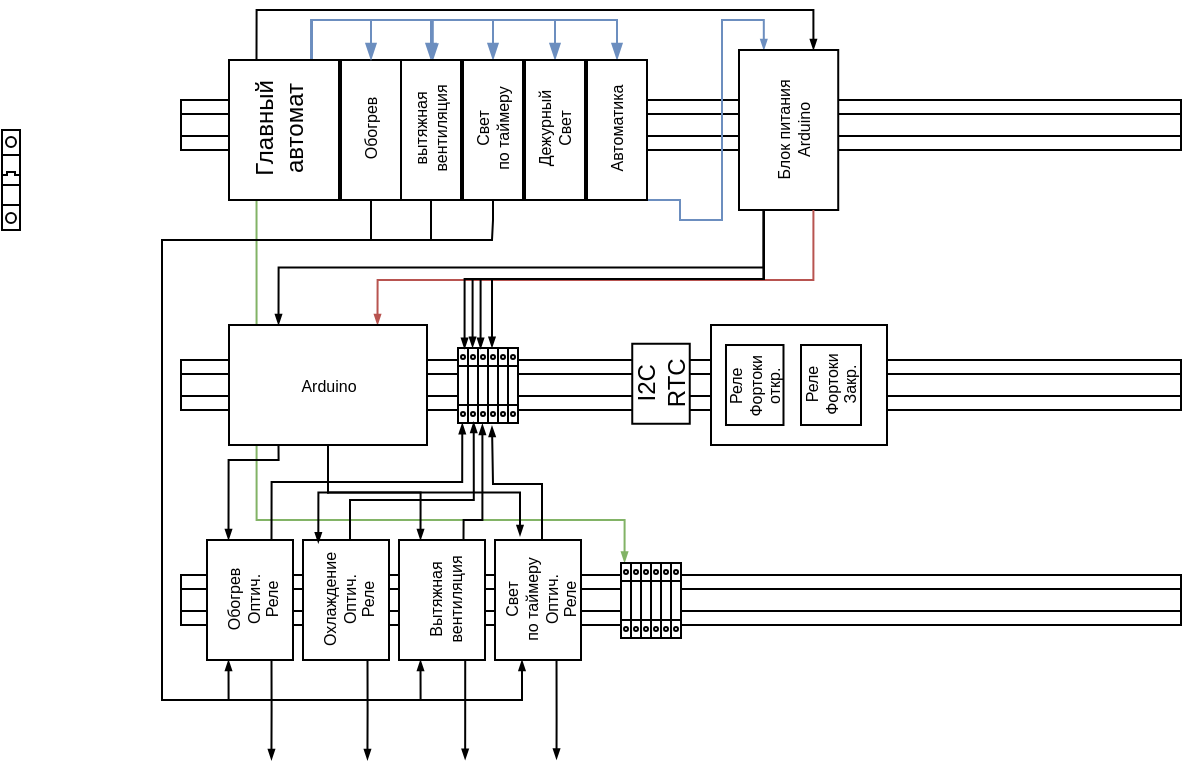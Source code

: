 <mxfile version="12.6.2" type="github">
  <diagram id="wqrzW7VOQV8VKz6F3L5b" name="Page-1">
    <mxGraphModel dx="677" dy="366" grid="1" gridSize="10" guides="1" tooltips="1" connect="1" arrows="1" fold="1" page="1" pageScale="1" pageWidth="827" pageHeight="1169" math="0" shadow="0">
      <root>
        <mxCell id="0"/>
        <mxCell id="1" parent="0"/>
        <mxCell id="BfqA-5hL49ObXef9dS9Z-31" value="" style="verticalLabelPosition=bottom;dashed=0;shadow=0;html=1;align=center;verticalAlign=top;shape=mxgraph.cabinets.din_rail;" parent="1" vertex="1">
          <mxGeometry x="159.5" y="567.5" width="500" height="25" as="geometry"/>
        </mxCell>
        <mxCell id="BfqA-5hL49ObXef9dS9Z-26" value="" style="verticalLabelPosition=bottom;dashed=0;shadow=0;html=1;align=center;verticalAlign=top;shape=mxgraph.cabinets.din_rail;" parent="1" vertex="1">
          <mxGeometry x="159.5" y="330" width="500" height="25" as="geometry"/>
        </mxCell>
        <mxCell id="BfqA-5hL49ObXef9dS9Z-92" style="edgeStyle=orthogonalEdgeStyle;rounded=0;jumpSize=3;orthogonalLoop=1;jettySize=auto;html=1;exitX=0.5;exitY=1;exitDx=0;exitDy=0;entryX=0.25;entryY=1;entryDx=0;entryDy=0;startSize=3;endArrow=blockThin;endFill=1;endSize=3;fontSize=8;" parent="1" source="BfqA-5hL49ObXef9dS9Z-1" target="BfqA-5hL49ObXef9dS9Z-29" edge="1">
          <mxGeometry relative="1" as="geometry">
            <Array as="points">
              <mxPoint x="254" y="400"/>
              <mxPoint x="150" y="400"/>
              <mxPoint x="150" y="630"/>
              <mxPoint x="183" y="630"/>
            </Array>
          </mxGeometry>
        </mxCell>
        <mxCell id="BfqA-5hL49ObXef9dS9Z-1" value="" style="rounded=0;whiteSpace=wrap;html=1;" parent="1" vertex="1">
          <mxGeometry x="239.5" y="310" width="30" height="70" as="geometry"/>
        </mxCell>
        <mxCell id="BfqA-5hL49ObXef9dS9Z-4" value="Обогрев" style="text;html=1;align=center;verticalAlign=middle;resizable=0;points=[];;autosize=1;rotation=-90;fontSize=8;" parent="1" vertex="1">
          <mxGeometry x="229.5" y="335" width="50" height="20" as="geometry"/>
        </mxCell>
        <mxCell id="BfqA-5hL49ObXef9dS9Z-33" style="edgeStyle=orthogonalEdgeStyle;rounded=0;orthogonalLoop=1;jettySize=auto;html=1;exitX=0.75;exitY=0;exitDx=0;exitDy=0;endArrow=blockThin;endFill=1;entryX=0.5;entryY=0;entryDx=0;entryDy=0;fillColor=#dae8fc;strokeColor=#6c8ebf;" parent="1" source="BfqA-5hL49ObXef9dS9Z-5" target="BfqA-5hL49ObXef9dS9Z-1" edge="1">
          <mxGeometry relative="1" as="geometry">
            <mxPoint x="250" y="260" as="targetPoint"/>
            <Array as="points">
              <mxPoint x="225" y="290"/>
              <mxPoint x="254" y="290"/>
            </Array>
          </mxGeometry>
        </mxCell>
        <mxCell id="BfqA-5hL49ObXef9dS9Z-34" style="edgeStyle=orthogonalEdgeStyle;rounded=0;orthogonalLoop=1;jettySize=auto;html=1;exitX=0.75;exitY=0;exitDx=0;exitDy=0;endArrow=blockThin;endFill=1;entryX=0.5;entryY=0;entryDx=0;entryDy=0;fillColor=#dae8fc;strokeColor=#6c8ebf;" parent="1" source="BfqA-5hL49ObXef9dS9Z-5" edge="1">
          <mxGeometry relative="1" as="geometry">
            <mxPoint x="285.381" y="310.19" as="targetPoint"/>
            <Array as="points">
              <mxPoint x="225" y="290"/>
              <mxPoint x="285" y="290"/>
            </Array>
          </mxGeometry>
        </mxCell>
        <mxCell id="BfqA-5hL49ObXef9dS9Z-37" style="edgeStyle=orthogonalEdgeStyle;rounded=0;orthogonalLoop=1;jettySize=auto;html=1;exitX=0.75;exitY=0;exitDx=0;exitDy=0;entryX=0.5;entryY=0;entryDx=0;entryDy=0;endArrow=blockThin;endFill=1;fontSize=8;fillColor=#dae8fc;strokeColor=#6c8ebf;" parent="1" source="BfqA-5hL49ObXef9dS9Z-5" target="BfqA-5hL49ObXef9dS9Z-14" edge="1">
          <mxGeometry relative="1" as="geometry"/>
        </mxCell>
        <mxCell id="BfqA-5hL49ObXef9dS9Z-38" style="edgeStyle=orthogonalEdgeStyle;rounded=0;orthogonalLoop=1;jettySize=auto;html=1;exitX=0.75;exitY=0;exitDx=0;exitDy=0;entryX=0.5;entryY=0;entryDx=0;entryDy=0;endArrow=blockThin;endFill=1;fontSize=8;fillColor=#dae8fc;strokeColor=#6c8ebf;" parent="1" source="BfqA-5hL49ObXef9dS9Z-5" target="BfqA-5hL49ObXef9dS9Z-12" edge="1">
          <mxGeometry relative="1" as="geometry"/>
        </mxCell>
        <mxCell id="BfqA-5hL49ObXef9dS9Z-39" style="edgeStyle=orthogonalEdgeStyle;rounded=0;orthogonalLoop=1;jettySize=auto;html=1;exitX=0.75;exitY=0;exitDx=0;exitDy=0;entryX=0.5;entryY=0;entryDx=0;entryDy=0;endArrow=blockThin;endFill=1;fontSize=8;fillColor=#dae8fc;strokeColor=#6c8ebf;" parent="1" source="BfqA-5hL49ObXef9dS9Z-5" target="BfqA-5hL49ObXef9dS9Z-17" edge="1">
          <mxGeometry relative="1" as="geometry"/>
        </mxCell>
        <mxCell id="BfqA-5hL49ObXef9dS9Z-48" style="edgeStyle=orthogonalEdgeStyle;rounded=0;orthogonalLoop=1;jettySize=auto;html=1;exitX=0.75;exitY=0;exitDx=0;exitDy=0;entryX=0.5;entryY=0;entryDx=0;entryDy=0;endArrow=blockThin;endFill=1;fontSize=8;fillColor=#dae8fc;strokeColor=#6c8ebf;" parent="1" source="BfqA-5hL49ObXef9dS9Z-5" target="BfqA-5hL49ObXef9dS9Z-46" edge="1">
          <mxGeometry relative="1" as="geometry"/>
        </mxCell>
        <mxCell id="BfqA-5hL49ObXef9dS9Z-57" style="edgeStyle=orthogonalEdgeStyle;rounded=0;jumpSize=3;orthogonalLoop=1;jettySize=auto;html=1;exitX=0.25;exitY=0;exitDx=0;exitDy=0;entryX=0.75;entryY=0;entryDx=0;entryDy=0;startSize=3;endArrow=blockThin;endFill=1;endSize=3;fontSize=8;" parent="1" source="BfqA-5hL49ObXef9dS9Z-5" target="BfqA-5hL49ObXef9dS9Z-53" edge="1">
          <mxGeometry relative="1" as="geometry"/>
        </mxCell>
        <mxCell id="BfqA-5hL49ObXef9dS9Z-118" style="edgeStyle=orthogonalEdgeStyle;rounded=0;jumpSize=3;orthogonalLoop=1;jettySize=auto;html=1;exitX=0.25;exitY=0;exitDx=0;exitDy=0;entryX=0.357;entryY=-0.006;entryDx=0;entryDy=0;entryPerimeter=0;startSize=3;endArrow=blockThin;endFill=1;endSize=3;fontSize=8;fillColor=#d5e8d4;strokeColor=#82b366;" parent="1" source="BfqA-5hL49ObXef9dS9Z-5" target="BfqA-5hL49ObXef9dS9Z-100" edge="1">
          <mxGeometry relative="1" as="geometry">
            <Array as="points">
              <mxPoint x="197" y="540"/>
              <mxPoint x="381" y="540"/>
            </Array>
          </mxGeometry>
        </mxCell>
        <mxCell id="BfqA-5hL49ObXef9dS9Z-5" value="" style="rounded=0;whiteSpace=wrap;html=1;" parent="1" vertex="1">
          <mxGeometry x="183.5" y="310" width="55" height="70" as="geometry"/>
        </mxCell>
        <mxCell id="BfqA-5hL49ObXef9dS9Z-8" value="&lt;div&gt;Главный&lt;/div&gt;&lt;div&gt;автомат&lt;br&gt;&lt;/div&gt;" style="text;html=1;align=center;verticalAlign=middle;resizable=0;points=[];;autosize=1;rotation=-90;" parent="1" vertex="1">
          <mxGeometry x="178.5" y="330" width="60" height="30" as="geometry"/>
        </mxCell>
        <mxCell id="BfqA-5hL49ObXef9dS9Z-95" style="edgeStyle=orthogonalEdgeStyle;rounded=0;jumpSize=3;orthogonalLoop=1;jettySize=auto;html=1;exitX=0.5;exitY=1;exitDx=0;exitDy=0;entryX=0;entryY=0.3;entryDx=0;entryDy=0;entryPerimeter=0;startSize=3;endArrow=blockThin;endFill=1;endSize=3;fontSize=8;" parent="1" source="BfqA-5hL49ObXef9dS9Z-12" target="BfqA-5hL49ObXef9dS9Z-66" edge="1">
          <mxGeometry relative="1" as="geometry">
            <Array as="points">
              <mxPoint x="315" y="390"/>
              <mxPoint x="315" y="400"/>
              <mxPoint x="150" y="400"/>
              <mxPoint x="150" y="630"/>
              <mxPoint x="330" y="630"/>
            </Array>
          </mxGeometry>
        </mxCell>
        <mxCell id="BfqA-5hL49ObXef9dS9Z-12" value="" style="rounded=0;whiteSpace=wrap;html=1;" parent="1" vertex="1">
          <mxGeometry x="300.5" y="310" width="30" height="70" as="geometry"/>
        </mxCell>
        <mxCell id="BfqA-5hL49ObXef9dS9Z-13" value="&lt;div style=&quot;font-size: 8px;&quot;&gt;Свет&lt;/div&gt;&lt;div style=&quot;font-size: 8px;&quot;&gt;по таймеру&lt;br style=&quot;font-size: 8px;&quot;&gt;&lt;/div&gt;" style="text;html=1;align=center;verticalAlign=middle;resizable=0;points=[];;autosize=1;rotation=-90;fontSize=8;" parent="1" vertex="1">
          <mxGeometry x="285.5" y="330" width="60" height="30" as="geometry"/>
        </mxCell>
        <mxCell id="BfqA-5hL49ObXef9dS9Z-94" style="edgeStyle=orthogonalEdgeStyle;rounded=0;jumpSize=3;orthogonalLoop=1;jettySize=auto;html=1;exitX=0.5;exitY=1;exitDx=0;exitDy=0;entryX=0.25;entryY=1;entryDx=0;entryDy=0;startSize=3;endArrow=blockThin;endFill=1;endSize=3;fontSize=8;" parent="1" source="BfqA-5hL49ObXef9dS9Z-14" target="BfqA-5hL49ObXef9dS9Z-62" edge="1">
          <mxGeometry relative="1" as="geometry">
            <Array as="points">
              <mxPoint x="284" y="400"/>
              <mxPoint x="150" y="400"/>
              <mxPoint x="150" y="630"/>
              <mxPoint x="279" y="630"/>
            </Array>
          </mxGeometry>
        </mxCell>
        <mxCell id="BfqA-5hL49ObXef9dS9Z-14" value="" style="rounded=0;whiteSpace=wrap;html=1;" parent="1" vertex="1">
          <mxGeometry x="269.5" y="310" width="30" height="70" as="geometry"/>
        </mxCell>
        <mxCell id="BfqA-5hL49ObXef9dS9Z-15" value="&lt;div style=&quot;font-size: 8px;&quot;&gt;вытяжная&lt;/div&gt;&lt;div style=&quot;font-size: 8px;&quot;&gt;вентиляция&lt;br style=&quot;font-size: 8px;&quot;&gt;&lt;/div&gt;" style="text;html=1;align=center;verticalAlign=middle;resizable=0;points=[];;autosize=1;rotation=-90;fontSize=8;" parent="1" vertex="1">
          <mxGeometry x="254.5" y="330" width="60" height="30" as="geometry"/>
        </mxCell>
        <mxCell id="BfqA-5hL49ObXef9dS9Z-17" value="" style="rounded=0;whiteSpace=wrap;html=1;" parent="1" vertex="1">
          <mxGeometry x="331.5" y="310" width="30" height="70" as="geometry"/>
        </mxCell>
        <mxCell id="BfqA-5hL49ObXef9dS9Z-18" value="Дежурный&lt;br style=&quot;font-size: 8px;&quot;&gt;&lt;div style=&quot;font-size: 8px;&quot;&gt;Свет&lt;/div&gt;" style="text;html=1;align=center;verticalAlign=middle;resizable=0;points=[];;autosize=1;rotation=-90;fontSize=8;" parent="1" vertex="1">
          <mxGeometry x="321.5" y="330" width="50" height="30" as="geometry"/>
        </mxCell>
        <mxCell id="BfqA-5hL49ObXef9dS9Z-25" value="" style="verticalLabelPosition=bottom;dashed=0;shadow=0;html=1;align=center;verticalAlign=top;shape=mxgraph.cabinets.cb_1p;" parent="1" vertex="1">
          <mxGeometry x="70" y="345" width="9" height="50" as="geometry"/>
        </mxCell>
        <mxCell id="BfqA-5hL49ObXef9dS9Z-32" value="" style="group;fontSize=8;" parent="1" vertex="1" connectable="0">
          <mxGeometry x="166" y="550" width="60" height="60" as="geometry"/>
        </mxCell>
        <mxCell id="BfqA-5hL49ObXef9dS9Z-29" value="" style="rounded=0;whiteSpace=wrap;html=1;" parent="BfqA-5hL49ObXef9dS9Z-32" vertex="1">
          <mxGeometry x="6.5" width="43" height="60" as="geometry"/>
        </mxCell>
        <mxCell id="BfqA-5hL49ObXef9dS9Z-30" value="&lt;div style=&quot;font-size: 8px;&quot;&gt;&lt;font style=&quot;font-size: 8px;&quot;&gt;Обогрев&lt;/font&gt;&lt;/div&gt;&lt;div style=&quot;font-size: 8px;&quot;&gt;&lt;font style=&quot;font-size: 8px;&quot;&gt;Оптич.&lt;/font&gt;&lt;/div&gt;&lt;div style=&quot;font-size: 8px;&quot;&gt;&lt;font style=&quot;font-size: 8px;&quot;&gt;Реле&lt;br style=&quot;font-size: 8px;&quot;&gt;&lt;/font&gt;&lt;/div&gt;" style="text;html=1;align=center;verticalAlign=middle;resizable=0;points=[];;autosize=1;rotation=-90;fontSize=8;" parent="BfqA-5hL49ObXef9dS9Z-32" vertex="1">
          <mxGeometry x="5" y="10" width="50" height="40" as="geometry"/>
        </mxCell>
        <mxCell id="BfqA-5hL49ObXef9dS9Z-56" style="edgeStyle=orthogonalEdgeStyle;rounded=0;orthogonalLoop=1;jettySize=auto;html=1;exitX=0.5;exitY=1;exitDx=0;exitDy=0;entryX=0.25;entryY=0;entryDx=0;entryDy=0;endArrow=blockThin;endFill=1;fontSize=8;endSize=3;startSize=3;jumpSize=3;fillColor=#dae8fc;strokeColor=#6c8ebf;" parent="1" source="BfqA-5hL49ObXef9dS9Z-46" target="BfqA-5hL49ObXef9dS9Z-53" edge="1">
          <mxGeometry relative="1" as="geometry">
            <Array as="points">
              <mxPoint x="409" y="390"/>
              <mxPoint x="430" y="390"/>
              <mxPoint x="430" y="290"/>
              <mxPoint x="451" y="290"/>
            </Array>
          </mxGeometry>
        </mxCell>
        <mxCell id="BfqA-5hL49ObXef9dS9Z-46" value="" style="rounded=0;whiteSpace=wrap;html=1;" parent="1" vertex="1">
          <mxGeometry x="362.5" y="310" width="30" height="70" as="geometry"/>
        </mxCell>
        <mxCell id="BfqA-5hL49ObXef9dS9Z-47" value="Автоматика" style="text;html=1;align=center;verticalAlign=middle;resizable=0;points=[];;autosize=1;rotation=-90;fontSize=8;" parent="1" vertex="1">
          <mxGeometry x="347.5" y="335" width="60" height="20" as="geometry"/>
        </mxCell>
        <mxCell id="BfqA-5hL49ObXef9dS9Z-52" value="" style="group;fontSize=8;" parent="1" vertex="1" connectable="0">
          <mxGeometry x="431" y="305" width="75" height="80" as="geometry"/>
        </mxCell>
        <mxCell id="BfqA-5hL49ObXef9dS9Z-53" value="" style="rounded=0;whiteSpace=wrap;html=1;" parent="BfqA-5hL49ObXef9dS9Z-52" vertex="1">
          <mxGeometry x="7.5" width="49.615" height="80" as="geometry"/>
        </mxCell>
        <mxCell id="BfqA-5hL49ObXef9dS9Z-54" value="&lt;div&gt;Блок питания&lt;/div&gt;&lt;div&gt;Arduino&lt;br&gt;&lt;/div&gt;" style="text;html=1;align=center;verticalAlign=middle;resizable=0;points=[];;autosize=1;rotation=-90;fontSize=8;" parent="BfqA-5hL49ObXef9dS9Z-52" vertex="1">
          <mxGeometry x="0.231" y="25" width="70" height="30" as="geometry"/>
        </mxCell>
        <mxCell id="BfqA-5hL49ObXef9dS9Z-58" value="" style="group;fontSize=8;" parent="1" vertex="1" connectable="0">
          <mxGeometry x="214" y="550" width="60" height="60" as="geometry"/>
        </mxCell>
        <mxCell id="BfqA-5hL49ObXef9dS9Z-59" value="" style="rounded=0;whiteSpace=wrap;html=1;" parent="BfqA-5hL49ObXef9dS9Z-58" vertex="1">
          <mxGeometry x="6.5" width="43" height="60" as="geometry"/>
        </mxCell>
        <mxCell id="BfqA-5hL49ObXef9dS9Z-60" value="Охлаждение&lt;div style=&quot;font-size: 8px&quot;&gt;&lt;font style=&quot;font-size: 8px&quot;&gt;Оптич.&lt;/font&gt;&lt;/div&gt;&lt;div style=&quot;font-size: 8px&quot;&gt;&lt;font style=&quot;font-size: 8px&quot;&gt;Реле&lt;br style=&quot;font-size: 8px&quot;&gt;&lt;/font&gt;&lt;/div&gt;" style="text;html=1;align=center;verticalAlign=middle;resizable=0;points=[];;autosize=1;rotation=-90;fontSize=8;" parent="BfqA-5hL49ObXef9dS9Z-58" vertex="1">
          <mxGeometry y="10" width="60" height="40" as="geometry"/>
        </mxCell>
        <mxCell id="BfqA-5hL49ObXef9dS9Z-61" value="" style="group;fontSize=8;" parent="1" vertex="1" connectable="0">
          <mxGeometry x="262" y="550" width="80" height="60" as="geometry"/>
        </mxCell>
        <mxCell id="BfqA-5hL49ObXef9dS9Z-62" value="" style="rounded=0;whiteSpace=wrap;html=1;" parent="BfqA-5hL49ObXef9dS9Z-61" vertex="1">
          <mxGeometry x="6.5" width="43" height="60" as="geometry"/>
        </mxCell>
        <mxCell id="BfqA-5hL49ObXef9dS9Z-63" value="&lt;div&gt;Вытяжная &lt;br&gt;&lt;/div&gt;&lt;div&gt;вентиляция&lt;/div&gt;" style="text;html=1;align=center;verticalAlign=middle;resizable=0;points=[];;autosize=1;rotation=-90;fontSize=8;" parent="BfqA-5hL49ObXef9dS9Z-61" vertex="1">
          <mxGeometry y="15" width="60" height="30" as="geometry"/>
        </mxCell>
        <mxCell id="BfqA-5hL49ObXef9dS9Z-64" value="" style="group;fontSize=8;" parent="1" vertex="1" connectable="0">
          <mxGeometry x="310" y="550" width="60" height="60" as="geometry"/>
        </mxCell>
        <mxCell id="BfqA-5hL49ObXef9dS9Z-65" value="" style="rounded=0;whiteSpace=wrap;html=1;" parent="BfqA-5hL49ObXef9dS9Z-64" vertex="1">
          <mxGeometry x="6.5" width="43" height="60" as="geometry"/>
        </mxCell>
        <mxCell id="BfqA-5hL49ObXef9dS9Z-66" value="&lt;div&gt;Свет&lt;/div&gt;&lt;div&gt;по таймеру&lt;br&gt;&lt;/div&gt;&lt;div style=&quot;font-size: 8px&quot;&gt;&lt;font style=&quot;font-size: 8px&quot;&gt;Оптич.&lt;/font&gt;&lt;/div&gt;&lt;div style=&quot;font-size: 8px&quot;&gt;&lt;font style=&quot;font-size: 8px&quot;&gt;Реле&lt;br style=&quot;font-size: 8px&quot;&gt;&lt;/font&gt;&lt;/div&gt;" style="text;html=1;align=center;verticalAlign=middle;resizable=0;points=[];;autosize=1;rotation=-90;fontSize=8;" parent="BfqA-5hL49ObXef9dS9Z-64" vertex="1">
          <mxGeometry y="5" width="60" height="50" as="geometry"/>
        </mxCell>
        <mxCell id="BfqA-5hL49ObXef9dS9Z-75" style="edgeStyle=orthogonalEdgeStyle;rounded=0;jumpSize=3;orthogonalLoop=1;jettySize=auto;html=1;exitX=0.25;exitY=1;exitDx=0;exitDy=0;entryX=0.25;entryY=0;entryDx=0;entryDy=0;startSize=3;endArrow=blockThin;endFill=1;endSize=3;fontSize=8;" parent="1" source="BfqA-5hL49ObXef9dS9Z-53" target="BfqA-5hL49ObXef9dS9Z-74" edge="1">
          <mxGeometry relative="1" as="geometry"/>
        </mxCell>
        <mxCell id="BfqA-5hL49ObXef9dS9Z-77" style="edgeStyle=orthogonalEdgeStyle;rounded=0;jumpSize=3;orthogonalLoop=1;jettySize=auto;html=1;exitX=0.75;exitY=1;exitDx=0;exitDy=0;entryX=0.75;entryY=0;entryDx=0;entryDy=0;startSize=3;endArrow=blockThin;endFill=1;endSize=3;fontSize=8;fillColor=#f8cecc;strokeColor=#b85450;" parent="1" source="BfqA-5hL49ObXef9dS9Z-53" target="BfqA-5hL49ObXef9dS9Z-74" edge="1">
          <mxGeometry relative="1" as="geometry">
            <Array as="points">
              <mxPoint x="476" y="420"/>
              <mxPoint x="258" y="420"/>
            </Array>
          </mxGeometry>
        </mxCell>
        <mxCell id="BfqA-5hL49ObXef9dS9Z-78" value="" style="verticalLabelPosition=bottom;dashed=0;shadow=0;html=1;align=center;verticalAlign=top;shape=mxgraph.cabinets.din_rail;" parent="1" vertex="1">
          <mxGeometry x="159.5" y="460" width="500" height="25" as="geometry"/>
        </mxCell>
        <mxCell id="BfqA-5hL49ObXef9dS9Z-82" style="edgeStyle=orthogonalEdgeStyle;rounded=0;jumpSize=3;orthogonalLoop=1;jettySize=auto;html=1;exitX=0.25;exitY=1;exitDx=0;exitDy=0;entryX=0.25;entryY=0;entryDx=0;entryDy=0;startSize=3;endArrow=blockThin;endFill=1;endSize=3;fontSize=8;" parent="1" source="BfqA-5hL49ObXef9dS9Z-74" target="BfqA-5hL49ObXef9dS9Z-29" edge="1">
          <mxGeometry relative="1" as="geometry">
            <Array as="points">
              <mxPoint x="208" y="510"/>
              <mxPoint x="183" y="510"/>
            </Array>
          </mxGeometry>
        </mxCell>
        <mxCell id="BfqA-5hL49ObXef9dS9Z-89" style="edgeStyle=orthogonalEdgeStyle;rounded=0;jumpSize=3;orthogonalLoop=1;jettySize=auto;html=1;exitX=0.5;exitY=1;exitDx=0;exitDy=0;entryX=0.974;entryY=0.104;entryDx=0;entryDy=0;entryPerimeter=0;startSize=3;endArrow=blockThin;endFill=1;endSize=3;fontSize=8;" parent="1" source="BfqA-5hL49ObXef9dS9Z-74" target="BfqA-5hL49ObXef9dS9Z-60" edge="1">
          <mxGeometry relative="1" as="geometry"/>
        </mxCell>
        <mxCell id="BfqA-5hL49ObXef9dS9Z-97" style="edgeStyle=orthogonalEdgeStyle;rounded=0;jumpSize=3;orthogonalLoop=1;jettySize=auto;html=1;exitX=0.5;exitY=1;exitDx=0;exitDy=0;entryX=0.25;entryY=0;entryDx=0;entryDy=0;startSize=3;endArrow=blockThin;endFill=1;endSize=3;fontSize=8;" parent="1" source="BfqA-5hL49ObXef9dS9Z-74" target="BfqA-5hL49ObXef9dS9Z-62" edge="1">
          <mxGeometry relative="1" as="geometry"/>
        </mxCell>
        <mxCell id="BfqA-5hL49ObXef9dS9Z-98" style="edgeStyle=orthogonalEdgeStyle;rounded=0;jumpSize=3;orthogonalLoop=1;jettySize=auto;html=1;exitX=0.5;exitY=1;exitDx=0;exitDy=0;entryX=1.033;entryY=0.28;entryDx=0;entryDy=0;entryPerimeter=0;startSize=3;endArrow=blockThin;endFill=1;endSize=3;fontSize=8;" parent="1" source="BfqA-5hL49ObXef9dS9Z-74" target="BfqA-5hL49ObXef9dS9Z-66" edge="1">
          <mxGeometry relative="1" as="geometry"/>
        </mxCell>
        <mxCell id="BfqA-5hL49ObXef9dS9Z-74" value="Arduino" style="rounded=0;whiteSpace=wrap;html=1;fontSize=8;" parent="1" vertex="1">
          <mxGeometry x="183.5" y="442.5" width="99" height="60" as="geometry"/>
        </mxCell>
        <mxCell id="BfqA-5hL49ObXef9dS9Z-80" value="" style="verticalLabelPosition=bottom;dashed=0;shadow=0;html=1;align=center;verticalAlign=top;shape=mxgraph.cabinets.terminal_6_25mm2;fontSize=8;" parent="1" vertex="1">
          <mxGeometry x="298" y="454" width="5" height="37.5" as="geometry"/>
        </mxCell>
        <mxCell id="BfqA-5hL49ObXef9dS9Z-83" style="edgeStyle=orthogonalEdgeStyle;rounded=0;jumpSize=3;orthogonalLoop=1;jettySize=auto;html=1;exitX=0.75;exitY=0;exitDx=0;exitDy=0;entryX=0.429;entryY=1.002;entryDx=0;entryDy=0;entryPerimeter=0;startSize=3;endArrow=blockThin;endFill=1;endSize=3;fontSize=8;" parent="1" source="BfqA-5hL49ObXef9dS9Z-29" target="BfqA-5hL49ObXef9dS9Z-80" edge="1">
          <mxGeometry relative="1" as="geometry">
            <Array as="points">
              <mxPoint x="205" y="521"/>
              <mxPoint x="300" y="521"/>
            </Array>
          </mxGeometry>
        </mxCell>
        <mxCell id="BfqA-5hL49ObXef9dS9Z-84" value="" style="verticalLabelPosition=bottom;dashed=0;shadow=0;html=1;align=center;verticalAlign=top;shape=mxgraph.cabinets.terminal_6_25mm2;fontSize=8;" parent="1" vertex="1">
          <mxGeometry x="303" y="454" width="5" height="37.5" as="geometry"/>
        </mxCell>
        <mxCell id="BfqA-5hL49ObXef9dS9Z-85" value="" style="verticalLabelPosition=bottom;dashed=0;shadow=0;html=1;align=center;verticalAlign=top;shape=mxgraph.cabinets.terminal_6_25mm2;fontSize=8;" parent="1" vertex="1">
          <mxGeometry x="308" y="454" width="5" height="37.5" as="geometry"/>
        </mxCell>
        <mxCell id="BfqA-5hL49ObXef9dS9Z-86" value="" style="verticalLabelPosition=bottom;dashed=0;shadow=0;html=1;align=center;verticalAlign=top;shape=mxgraph.cabinets.terminal_6_25mm2;fontSize=8;" parent="1" vertex="1">
          <mxGeometry x="313" y="454" width="5" height="37.5" as="geometry"/>
        </mxCell>
        <mxCell id="BfqA-5hL49ObXef9dS9Z-87" value="" style="verticalLabelPosition=bottom;dashed=0;shadow=0;html=1;align=center;verticalAlign=top;shape=mxgraph.cabinets.terminal_6_25mm2;fontSize=8;" parent="1" vertex="1">
          <mxGeometry x="318" y="454" width="5" height="37.5" as="geometry"/>
        </mxCell>
        <mxCell id="BfqA-5hL49ObXef9dS9Z-88" value="" style="verticalLabelPosition=bottom;dashed=0;shadow=0;html=1;align=center;verticalAlign=top;shape=mxgraph.cabinets.terminal_6_25mm2;fontSize=8;" parent="1" vertex="1">
          <mxGeometry x="323" y="454" width="5" height="37.5" as="geometry"/>
        </mxCell>
        <mxCell id="BfqA-5hL49ObXef9dS9Z-90" style="edgeStyle=orthogonalEdgeStyle;rounded=0;jumpSize=3;orthogonalLoop=1;jettySize=auto;html=1;entryX=-0.429;entryY=0.987;entryDx=0;entryDy=0;entryPerimeter=0;startSize=3;endArrow=blockThin;endFill=1;endSize=3;fontSize=8;" parent="1" source="BfqA-5hL49ObXef9dS9Z-60" target="BfqA-5hL49ObXef9dS9Z-85" edge="1">
          <mxGeometry relative="1" as="geometry">
            <Array as="points">
              <mxPoint x="244" y="530"/>
              <mxPoint x="306" y="530"/>
            </Array>
          </mxGeometry>
        </mxCell>
        <mxCell id="BfqA-5hL49ObXef9dS9Z-91" style="edgeStyle=orthogonalEdgeStyle;rounded=0;jumpSize=3;orthogonalLoop=1;jettySize=auto;html=1;exitX=0.75;exitY=0;exitDx=0;exitDy=0;startSize=3;endArrow=blockThin;endFill=1;endSize=3;fontSize=8;entryX=0.44;entryY=1.013;entryDx=0;entryDy=0;entryPerimeter=0;" parent="1" source="BfqA-5hL49ObXef9dS9Z-62" target="BfqA-5hL49ObXef9dS9Z-85" edge="1">
          <mxGeometry relative="1" as="geometry">
            <mxPoint x="310" y="510" as="targetPoint"/>
            <Array as="points">
              <mxPoint x="301" y="540"/>
              <mxPoint x="310" y="540"/>
            </Array>
          </mxGeometry>
        </mxCell>
        <mxCell id="BfqA-5hL49ObXef9dS9Z-99" style="edgeStyle=orthogonalEdgeStyle;rounded=0;jumpSize=3;orthogonalLoop=1;jettySize=auto;html=1;startSize=3;endArrow=blockThin;endFill=1;endSize=3;fontSize=8;" parent="1" source="BfqA-5hL49ObXef9dS9Z-66" edge="1">
          <mxGeometry relative="1" as="geometry">
            <mxPoint x="315" y="493" as="targetPoint"/>
          </mxGeometry>
        </mxCell>
        <mxCell id="BfqA-5hL49ObXef9dS9Z-100" value="" style="verticalLabelPosition=bottom;dashed=0;shadow=0;html=1;align=center;verticalAlign=top;shape=mxgraph.cabinets.terminal_6_25mm2;fontSize=8;" parent="1" vertex="1">
          <mxGeometry x="379.5" y="561.5" width="5" height="37.5" as="geometry"/>
        </mxCell>
        <mxCell id="BfqA-5hL49ObXef9dS9Z-101" value="" style="verticalLabelPosition=bottom;dashed=0;shadow=0;html=1;align=center;verticalAlign=top;shape=mxgraph.cabinets.terminal_6_25mm2;fontSize=8;" parent="1" vertex="1">
          <mxGeometry x="384.5" y="561.5" width="5" height="37.5" as="geometry"/>
        </mxCell>
        <mxCell id="BfqA-5hL49ObXef9dS9Z-102" value="" style="verticalLabelPosition=bottom;dashed=0;shadow=0;html=1;align=center;verticalAlign=top;shape=mxgraph.cabinets.terminal_6_25mm2;fontSize=8;" parent="1" vertex="1">
          <mxGeometry x="389.5" y="561.5" width="5" height="37.5" as="geometry"/>
        </mxCell>
        <mxCell id="BfqA-5hL49ObXef9dS9Z-103" value="" style="verticalLabelPosition=bottom;dashed=0;shadow=0;html=1;align=center;verticalAlign=top;shape=mxgraph.cabinets.terminal_6_25mm2;fontSize=8;" parent="1" vertex="1">
          <mxGeometry x="394.5" y="561.5" width="5" height="37.5" as="geometry"/>
        </mxCell>
        <mxCell id="BfqA-5hL49ObXef9dS9Z-104" value="" style="verticalLabelPosition=bottom;dashed=0;shadow=0;html=1;align=center;verticalAlign=top;shape=mxgraph.cabinets.terminal_6_25mm2;fontSize=8;" parent="1" vertex="1">
          <mxGeometry x="399.5" y="561.5" width="5" height="37.5" as="geometry"/>
        </mxCell>
        <mxCell id="BfqA-5hL49ObXef9dS9Z-105" value="" style="verticalLabelPosition=bottom;dashed=0;shadow=0;html=1;align=center;verticalAlign=top;shape=mxgraph.cabinets.terminal_6_25mm2;fontSize=8;" parent="1" vertex="1">
          <mxGeometry x="404.5" y="561.5" width="5" height="37.5" as="geometry"/>
        </mxCell>
        <mxCell id="BfqA-5hL49ObXef9dS9Z-112" style="edgeStyle=orthogonalEdgeStyle;rounded=0;jumpSize=3;orthogonalLoop=1;jettySize=auto;html=1;exitX=0.25;exitY=1;exitDx=0;exitDy=0;entryX=0.657;entryY=0.011;entryDx=0;entryDy=0;entryPerimeter=0;startSize=3;endArrow=blockThin;endFill=1;endSize=3;fontSize=8;" parent="1" source="BfqA-5hL49ObXef9dS9Z-53" target="BfqA-5hL49ObXef9dS9Z-80" edge="1">
          <mxGeometry relative="1" as="geometry"/>
        </mxCell>
        <mxCell id="BfqA-5hL49ObXef9dS9Z-113" style="edgeStyle=orthogonalEdgeStyle;rounded=0;jumpSize=3;orthogonalLoop=1;jettySize=auto;html=1;exitX=0.25;exitY=1;exitDx=0;exitDy=0;entryX=0.457;entryY=-0.004;entryDx=0;entryDy=0;entryPerimeter=0;startSize=3;endArrow=blockThin;endFill=1;endSize=3;fontSize=8;" parent="1" source="BfqA-5hL49ObXef9dS9Z-53" target="BfqA-5hL49ObXef9dS9Z-84" edge="1">
          <mxGeometry relative="1" as="geometry"/>
        </mxCell>
        <mxCell id="BfqA-5hL49ObXef9dS9Z-114" style="edgeStyle=orthogonalEdgeStyle;rounded=0;jumpSize=3;orthogonalLoop=1;jettySize=auto;html=1;exitX=0.25;exitY=1;exitDx=0;exitDy=0;entryX=0.257;entryY=0.011;entryDx=0;entryDy=0;entryPerimeter=0;startSize=3;endArrow=blockThin;endFill=1;endSize=3;fontSize=8;" parent="1" source="BfqA-5hL49ObXef9dS9Z-53" target="BfqA-5hL49ObXef9dS9Z-85" edge="1">
          <mxGeometry relative="1" as="geometry"/>
        </mxCell>
        <mxCell id="BfqA-5hL49ObXef9dS9Z-115" style="edgeStyle=orthogonalEdgeStyle;rounded=0;jumpSize=3;orthogonalLoop=1;jettySize=auto;html=1;exitX=0.25;exitY=1;exitDx=0;exitDy=0;entryX=0.4;entryY=-0.004;entryDx=0;entryDy=0;entryPerimeter=0;startSize=3;endArrow=blockThin;endFill=1;endSize=3;fontSize=8;" parent="1" source="BfqA-5hL49ObXef9dS9Z-53" target="BfqA-5hL49ObXef9dS9Z-86" edge="1">
          <mxGeometry relative="1" as="geometry"/>
        </mxCell>
        <mxCell id="BfqA-5hL49ObXef9dS9Z-116" style="edgeStyle=orthogonalEdgeStyle;rounded=0;jumpSize=3;orthogonalLoop=1;jettySize=auto;html=1;exitX=0.75;exitY=1;exitDx=0;exitDy=0;startSize=3;endArrow=blockThin;endFill=1;endSize=3;fontSize=8;" parent="1" source="BfqA-5hL49ObXef9dS9Z-29" edge="1">
          <mxGeometry relative="1" as="geometry">
            <mxPoint x="204.714" y="660" as="targetPoint"/>
          </mxGeometry>
        </mxCell>
        <mxCell id="BfqA-5hL49ObXef9dS9Z-117" style="edgeStyle=orthogonalEdgeStyle;rounded=0;jumpSize=3;orthogonalLoop=1;jettySize=auto;html=1;exitX=0.75;exitY=1;exitDx=0;exitDy=0;startSize=3;endArrow=blockThin;endFill=1;endSize=3;fontSize=8;" parent="1" source="BfqA-5hL49ObXef9dS9Z-59" edge="1">
          <mxGeometry relative="1" as="geometry">
            <mxPoint x="252.714" y="660" as="targetPoint"/>
          </mxGeometry>
        </mxCell>
        <mxCell id="9ChTPCuCqNJJcKxQrMFu-1" value="" style="rounded=0;whiteSpace=wrap;html=1;" vertex="1" parent="1">
          <mxGeometry x="424.5" y="442.5" width="88" height="60" as="geometry"/>
        </mxCell>
        <mxCell id="9ChTPCuCqNJJcKxQrMFu-2" value="&lt;div style=&quot;font-size: 8px&quot;&gt;Реле&lt;br&gt;&lt;/div&gt;&lt;div style=&quot;font-size: 8px&quot;&gt;&lt;font style=&quot;font-size: 8px&quot;&gt;Фортоки&lt;/font&gt;&lt;/div&gt;&lt;div style=&quot;font-size: 8px&quot;&gt;&lt;font style=&quot;font-size: 8px&quot;&gt;откр.&lt;/font&gt;&lt;br&gt;&lt;/div&gt;" style="rounded=0;whiteSpace=wrap;html=1;rotation=-90;" vertex="1" parent="1">
          <mxGeometry x="426.37" y="458.13" width="40" height="28.75" as="geometry"/>
        </mxCell>
        <mxCell id="9ChTPCuCqNJJcKxQrMFu-6" value="&lt;div style=&quot;font-size: 8px&quot;&gt;&lt;font style=&quot;font-size: 8px&quot;&gt;Реле&lt;/font&gt;&lt;/div&gt;&lt;div style=&quot;font-size: 8px&quot;&gt;&lt;font style=&quot;font-size: 8px&quot;&gt;Фортоки&lt;/font&gt;&lt;/div&gt;&lt;div style=&quot;font-size: 8px&quot;&gt;&lt;font style=&quot;font-size: 8px&quot;&gt;Закр.&lt;/font&gt;&lt;br&gt;&lt;/div&gt;" style="rounded=0;whiteSpace=wrap;html=1;rotation=-90;" vertex="1" parent="1">
          <mxGeometry x="464.5" y="457.5" width="40" height="30" as="geometry"/>
        </mxCell>
        <mxCell id="9ChTPCuCqNJJcKxQrMFu-9" style="edgeStyle=orthogonalEdgeStyle;rounded=0;jumpSize=3;orthogonalLoop=1;jettySize=auto;html=1;exitX=0.75;exitY=1;exitDx=0;exitDy=0;startSize=3;endArrow=blockThin;endFill=1;endSize=3;fontSize=8;" edge="1" parent="1">
          <mxGeometry relative="1" as="geometry">
            <mxPoint x="301.574" y="659.81" as="targetPoint"/>
            <mxPoint x="301.61" y="609.81" as="sourcePoint"/>
            <Array as="points">
              <mxPoint x="301.12" y="639.81"/>
              <mxPoint x="301.12" y="639.81"/>
            </Array>
          </mxGeometry>
        </mxCell>
        <mxCell id="9ChTPCuCqNJJcKxQrMFu-10" style="edgeStyle=orthogonalEdgeStyle;rounded=0;jumpSize=3;orthogonalLoop=1;jettySize=auto;html=1;exitX=0.75;exitY=1;exitDx=0;exitDy=0;startSize=3;endArrow=blockThin;endFill=1;endSize=3;fontSize=8;" edge="1" parent="1">
          <mxGeometry relative="1" as="geometry">
            <mxPoint x="347.261" y="659.714" as="targetPoint"/>
            <mxPoint x="347.261" y="609.714" as="sourcePoint"/>
            <Array as="points">
              <mxPoint x="346.81" y="639.81"/>
              <mxPoint x="346.81" y="639.81"/>
            </Array>
          </mxGeometry>
        </mxCell>
        <mxCell id="9ChTPCuCqNJJcKxQrMFu-11" value="I2C RTC" style="rounded=0;whiteSpace=wrap;html=1;rotation=-90;" vertex="1" parent="1">
          <mxGeometry x="379.5" y="457.5" width="40" height="28.75" as="geometry"/>
        </mxCell>
      </root>
    </mxGraphModel>
  </diagram>
</mxfile>
